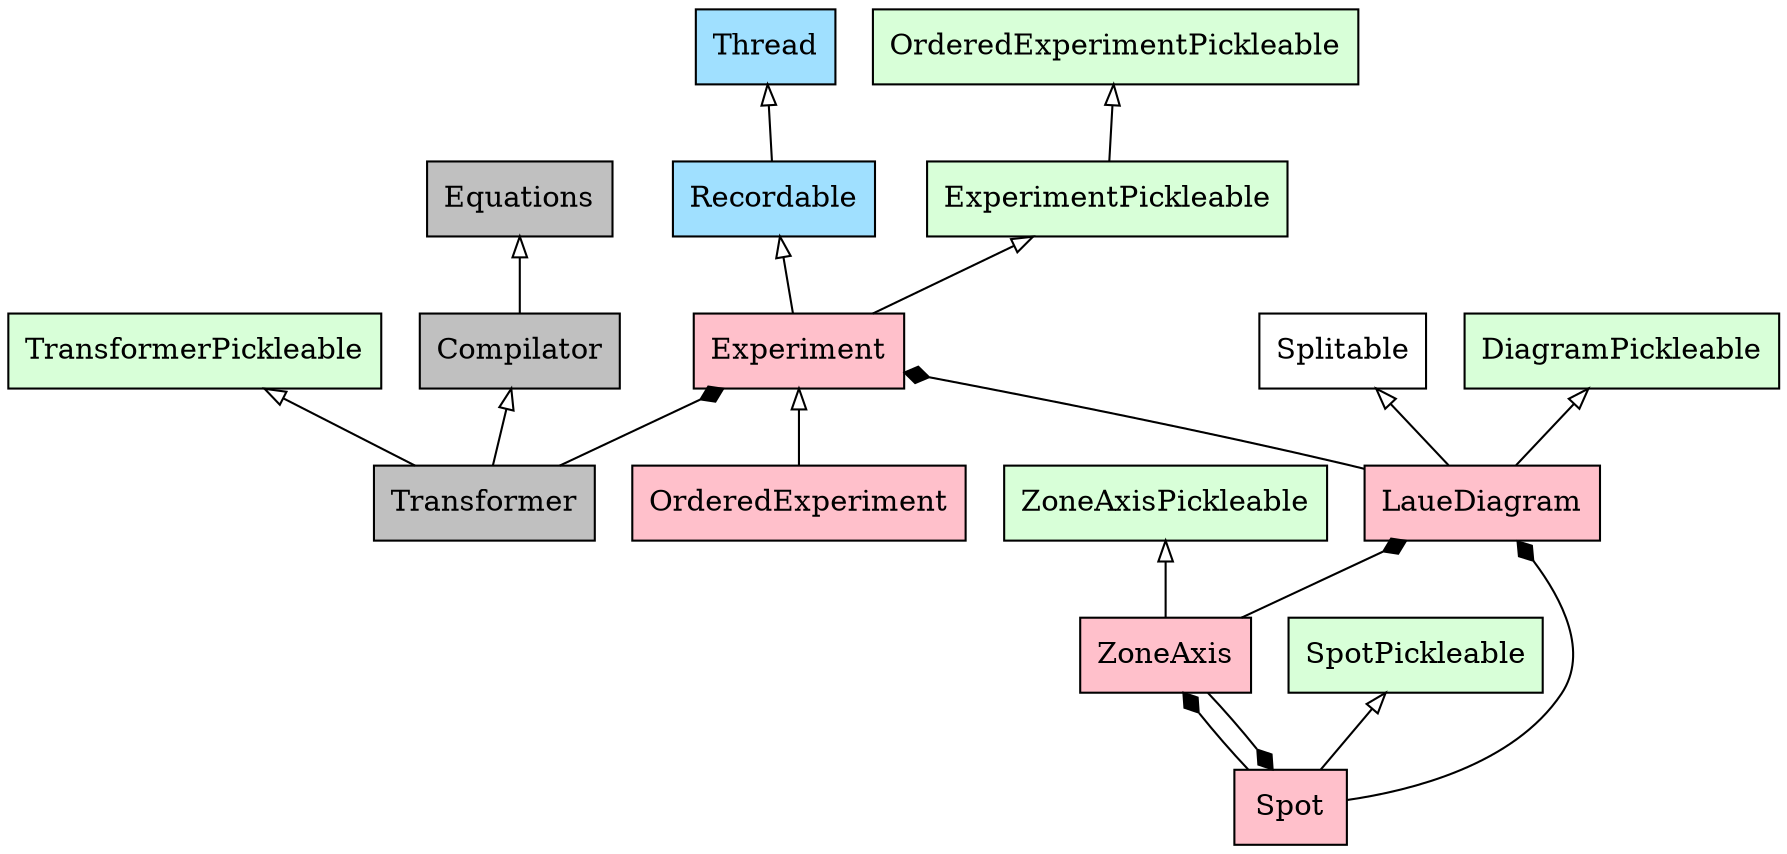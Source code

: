 digraph "classes" {
charset="utf-8"
rankdir=BT
"Compilator"            [shape="record", style=filled, fillcolor=gray];
"DiagramPickleable"     [shape="record", style=filled, fillcolor="#D8FFD8"];
"Equations"             [shape="record", style=filled, fillcolor=gray];
"Experiment"            [shape="record", style=filled, fillcolor=pink];
"ExperimentPickleable"  [shape="record", style=filled, fillcolor="#D8FFD8"];
"LaueDiagram"           [shape="record", style=filled, fillcolor=pink];
"OrderedExperiment"     [shape="record", style=filled, fillcolor=pink];
"OrderedExperimentPickleable" [shape="record", style=filled, fillcolor="#D8FFD8"];
"Recordable"            [shape="record", style=filled, fillcolor="#A0E0FF"];
"Splitable"             [shape="record"];
"Spot"                  [shape="record", style=filled, fillcolor=pink];
"SpotPickleable"        [shape="record", style=filled, fillcolor="#D8FFD8"];
"Thread"                [shape="record", style=filled, fillcolor="#A0E0FF"];
"Transformer"           [shape="record", style=filled, fillcolor=gray];
"TransformerPickleable" [shape="record", style=filled, fillcolor="#D8FFD8"];
"ZoneAxis"              [shape="record", style=filled, fillcolor=pink];
"ZoneAxisPickleable"    [shape="record", style=filled, fillcolor="#D8FFD8"];

"Compilator" -> "Equations" [arrowhead="empty", arrowtail="none"];
"Experiment" -> "ExperimentPickleable" [arrowhead="empty", arrowtail="none"];
"Experiment" -> "Recordable" [arrowhead="empty", arrowtail="none"];
"ExperimentPickleable" -> "OrderedExperimentPickleable" [arrowhead="empty", arrowtail="none"];
"LaueDiagram" -> "DiagramPickleable" [arrowhead="empty", arrowtail="none"];
"LaueDiagram" -> "Splitable" [arrowhead="empty", arrowtail="none"];
"OrderedExperiment" -> "Experiment" [arrowhead="empty", arrowtail="none"];
"Recordable" -> "Thread" [arrowhead="empty", arrowtail="none"];
"Spot" -> "SpotPickleable" [arrowhead="empty", arrowtail="none"];
"Transformer" -> "Compilator" [arrowhead="empty", arrowtail="none"];
"Transformer" -> "TransformerPickleable" [arrowhead="empty", arrowtail="none"];
"ZoneAxis" -> "ZoneAxisPickleable" [arrowhead="empty", arrowtail="none"];

"Transformer" -> "Experiment" [arrowhead="diamond", arrowtail="none", style="solid"];
"LaueDiagram" -> "Experiment" [arrowhead="diamond", arrowtail="none", style="solid"];
"Spot" -> "LaueDiagram" [arrowhead="diamond", arrowtail="none", style="solid"];
"ZoneAxis" -> "LaueDiagram" [arrowhead="diamond", arrowtail="none", style="solid"];
"Spot" -> "ZoneAxis" [arrowhead="diamond", arrowtail="none", style="solid"];
"ZoneAxis" -> "Spot" [arrowhead="diamond", arrowtail="none", style="solid"];
}
